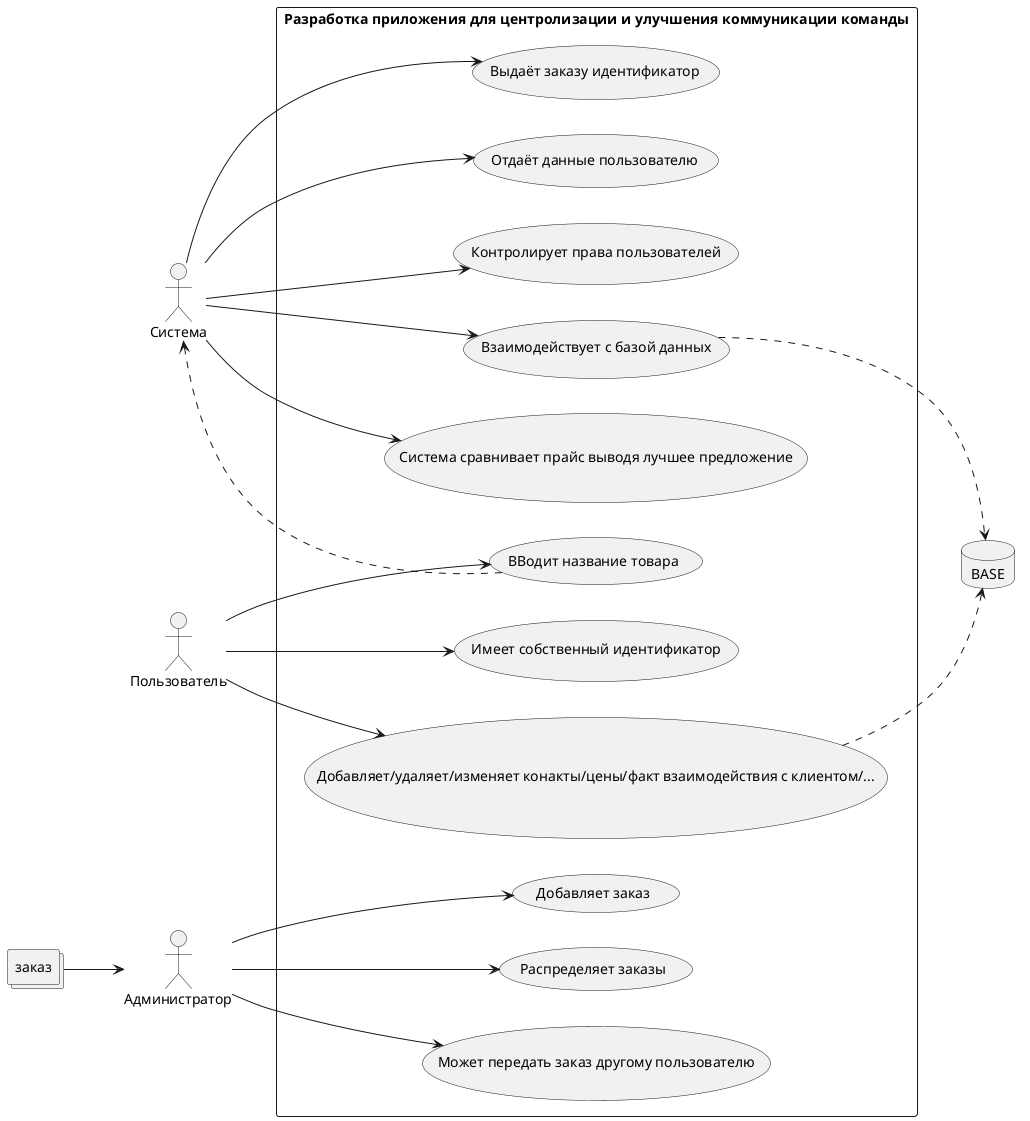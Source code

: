 @startuml
actor "Администратор" as adm
actor "Система" as sys
actor "Пользователь" as user
database "BASE" as base
collections "заказ" as req

left to right direction

rectangle "Разработка приложения для центролизации и улучшения коммуникации команды"{
UC_adm_add_req as (Добавляет заказ)
UC_user_contacts as (Добавляет/удаляет/изменяет конакты/цены/факт взаимодействия с клиентом/...)
UC_user_send_request as (ВВодит название товара)
UC_user_id as (Имеет собственный идентификатор)
System_get_request as (Отдаёт данные пользователю)
System_control as (Контролирует права пользователей)
System_with_base as (Взаимодействует с базой данных)
System_compaire as (Система сравнивает прайс выводя лучшее предложение)
RQ_have_id as (Выдаёт заказу идентификатор)
UC_adm_distribute as (Распределяет заказы)
UC_user_fund as (Может передать заказ другому пользователю)



}

user --> UC_user_contacts
user --> UC_user_id
req --> adm
adm --> UC_adm_add_req
adm --> UC_adm_distribute
adm --> UC_user_fund
user --> UC_user_send_request
sys <.. UC_user_send_request
sys --> System_get_request
sys --> System_control
sys --> RQ_have_id
sys --> System_with_base
sys --> System_compaire
System_with_base ..> base
UC_user_contacts ..> base
 

@enduml

